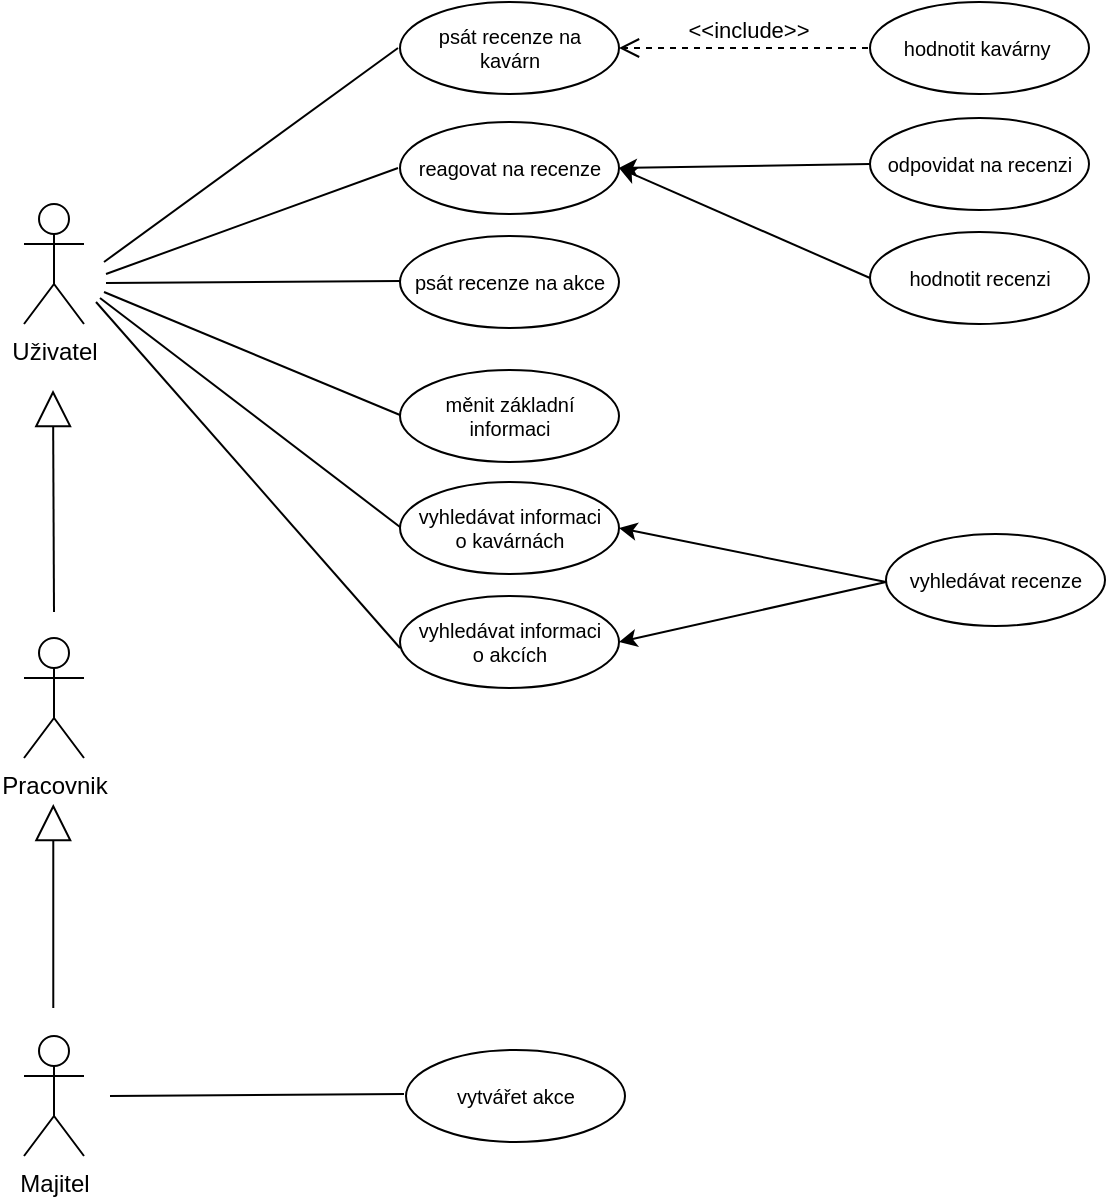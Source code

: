 <mxfile version="23.1.2" type="device">
  <diagram name="Page-1" id="13e1069c-82ec-6db2-03f1-153e76fe0fe0">
    <mxGraphModel dx="681" dy="457" grid="0" gridSize="10" guides="1" tooltips="1" connect="1" arrows="1" fold="1" page="1" pageScale="1" pageWidth="1100" pageHeight="850" background="none" math="0" shadow="0">
      <root>
        <mxCell id="0" />
        <mxCell id="1" parent="0" />
        <mxCell id="FtavBVc0JkkT6MMXHdZE-1" value="Uživatel" style="shape=umlActor;verticalLabelPosition=bottom;verticalAlign=top;html=1;outlineConnect=0;" parent="1" vertex="1">
          <mxGeometry x="84" y="136" width="30" height="60" as="geometry" />
        </mxCell>
        <mxCell id="FtavBVc0JkkT6MMXHdZE-2" value="Pracovnik" style="shape=umlActor;verticalLabelPosition=bottom;verticalAlign=top;html=1;outlineConnect=0;" parent="1" vertex="1">
          <mxGeometry x="84" y="353" width="30" height="60" as="geometry" />
        </mxCell>
        <mxCell id="FtavBVc0JkkT6MMXHdZE-3" value="Majitel" style="shape=umlActor;verticalLabelPosition=bottom;verticalAlign=top;html=1;outlineConnect=0;" parent="1" vertex="1">
          <mxGeometry x="84" y="552" width="30" height="60" as="geometry" />
        </mxCell>
        <mxCell id="FtavBVc0JkkT6MMXHdZE-4" value="" style="endArrow=block;endSize=16;endFill=0;html=1;rounded=0;" parent="1" edge="1">
          <mxGeometry width="160" relative="1" as="geometry">
            <mxPoint x="99" y="340" as="sourcePoint" />
            <mxPoint x="98.5" y="229" as="targetPoint" />
          </mxGeometry>
        </mxCell>
        <mxCell id="FtavBVc0JkkT6MMXHdZE-6" value="" style="endArrow=block;endSize=16;endFill=0;html=1;rounded=0;" parent="1" edge="1">
          <mxGeometry width="160" relative="1" as="geometry">
            <mxPoint x="98.64" y="538" as="sourcePoint" />
            <mxPoint x="98.64" y="436" as="targetPoint" />
            <Array as="points">
              <mxPoint x="98.64" y="498" />
              <mxPoint x="98.64" y="473" />
            </Array>
          </mxGeometry>
        </mxCell>
        <mxCell id="FtavBVc0JkkT6MMXHdZE-7" value="psát recenze na&lt;br style=&quot;font-size: 10px;&quot;&gt;kavárn" style="ellipse;whiteSpace=wrap;html=1;fontSize=10;" parent="1" vertex="1">
          <mxGeometry x="272" y="35" width="109.5" height="46" as="geometry" />
        </mxCell>
        <mxCell id="FtavBVc0JkkT6MMXHdZE-8" value="reagovat na recenze" style="ellipse;whiteSpace=wrap;html=1;fontSize=10;" parent="1" vertex="1">
          <mxGeometry x="272" y="95" width="109.5" height="46" as="geometry" />
        </mxCell>
        <mxCell id="FtavBVc0JkkT6MMXHdZE-9" value="psát recenze na akce" style="ellipse;whiteSpace=wrap;html=1;fontSize=10;" parent="1" vertex="1">
          <mxGeometry x="272" y="152" width="109.5" height="46" as="geometry" />
        </mxCell>
        <mxCell id="FtavBVc0JkkT6MMXHdZE-10" value="měnit základní&lt;br style=&quot;font-size: 10px;&quot;&gt;informaci" style="ellipse;whiteSpace=wrap;html=1;fontSize=10;" parent="1" vertex="1">
          <mxGeometry x="272" y="219" width="109.5" height="46" as="geometry" />
        </mxCell>
        <mxCell id="FtavBVc0JkkT6MMXHdZE-11" value="vyhledávat informaci&lt;br style=&quot;font-size: 10px;&quot;&gt;o kavárnách" style="ellipse;whiteSpace=wrap;html=1;fontSize=10;" parent="1" vertex="1">
          <mxGeometry x="272" y="275" width="109.5" height="46" as="geometry" />
        </mxCell>
        <mxCell id="FtavBVc0JkkT6MMXHdZE-12" value="vyhledávat informaci&lt;br style=&quot;font-size: 10px;&quot;&gt;o akcích" style="ellipse;whiteSpace=wrap;html=1;fontSize=10;" parent="1" vertex="1">
          <mxGeometry x="272" y="332" width="109.5" height="46" as="geometry" />
        </mxCell>
        <mxCell id="FtavBVc0JkkT6MMXHdZE-13" value="vytvářet akce" style="ellipse;whiteSpace=wrap;html=1;fontSize=10;" parent="1" vertex="1">
          <mxGeometry x="275" y="559" width="109.5" height="46" as="geometry" />
        </mxCell>
        <mxCell id="FtavBVc0JkkT6MMXHdZE-14" value="" style="endArrow=none;html=1;rounded=0;" parent="1" edge="1">
          <mxGeometry width="50" height="50" relative="1" as="geometry">
            <mxPoint x="127" y="582" as="sourcePoint" />
            <mxPoint x="274" y="581" as="targetPoint" />
          </mxGeometry>
        </mxCell>
        <mxCell id="FtavBVc0JkkT6MMXHdZE-15" value="" style="endArrow=none;html=1;rounded=0;" parent="1" edge="1">
          <mxGeometry width="50" height="50" relative="1" as="geometry">
            <mxPoint x="120" y="185" as="sourcePoint" />
            <mxPoint x="272" y="358" as="targetPoint" />
          </mxGeometry>
        </mxCell>
        <mxCell id="FtavBVc0JkkT6MMXHdZE-16" value="" style="endArrow=none;html=1;rounded=0;" parent="1" edge="1">
          <mxGeometry width="50" height="50" relative="1" as="geometry">
            <mxPoint x="125" y="175.5" as="sourcePoint" />
            <mxPoint x="272" y="174.5" as="targetPoint" />
          </mxGeometry>
        </mxCell>
        <mxCell id="FtavBVc0JkkT6MMXHdZE-17" value="" style="endArrow=none;html=1;rounded=0;" parent="1" edge="1">
          <mxGeometry width="50" height="50" relative="1" as="geometry">
            <mxPoint x="124" y="180" as="sourcePoint" />
            <mxPoint x="272" y="241.5" as="targetPoint" />
          </mxGeometry>
        </mxCell>
        <mxCell id="FtavBVc0JkkT6MMXHdZE-18" value="" style="endArrow=none;html=1;rounded=0;" parent="1" edge="1">
          <mxGeometry width="50" height="50" relative="1" as="geometry">
            <mxPoint x="122" y="183" as="sourcePoint" />
            <mxPoint x="272" y="297.5" as="targetPoint" />
          </mxGeometry>
        </mxCell>
        <mxCell id="FtavBVc0JkkT6MMXHdZE-19" value="" style="endArrow=none;html=1;rounded=0;" parent="1" edge="1">
          <mxGeometry width="50" height="50" relative="1" as="geometry">
            <mxPoint x="125" y="171" as="sourcePoint" />
            <mxPoint x="271" y="118" as="targetPoint" />
          </mxGeometry>
        </mxCell>
        <mxCell id="FtavBVc0JkkT6MMXHdZE-20" value="" style="endArrow=none;html=1;rounded=0;" parent="1" edge="1">
          <mxGeometry width="50" height="50" relative="1" as="geometry">
            <mxPoint x="124" y="165" as="sourcePoint" />
            <mxPoint x="271" y="58" as="targetPoint" />
          </mxGeometry>
        </mxCell>
        <mxCell id="FtavBVc0JkkT6MMXHdZE-21" value="hodnotit kavárny&amp;nbsp;" style="ellipse;whiteSpace=wrap;html=1;fontSize=10;" parent="1" vertex="1">
          <mxGeometry x="507" y="35" width="109.5" height="46" as="geometry" />
        </mxCell>
        <mxCell id="FtavBVc0JkkT6MMXHdZE-22" value="&amp;lt;&amp;lt;include&amp;gt;&amp;gt;" style="html=1;verticalAlign=bottom;endArrow=open;dashed=1;endSize=8;curved=0;rounded=0;entryX=1;entryY=0.5;entryDx=0;entryDy=0;" parent="1" target="FtavBVc0JkkT6MMXHdZE-7" edge="1">
          <mxGeometry x="-0.036" relative="1" as="geometry">
            <mxPoint x="506" y="58" as="sourcePoint" />
            <mxPoint x="396" y="96" as="targetPoint" />
            <mxPoint as="offset" />
          </mxGeometry>
        </mxCell>
        <mxCell id="FtavBVc0JkkT6MMXHdZE-23" value="odpovidat na recenzi" style="ellipse;whiteSpace=wrap;html=1;fontSize=10;" parent="1" vertex="1">
          <mxGeometry x="507" y="93" width="109.5" height="46" as="geometry" />
        </mxCell>
        <mxCell id="FtavBVc0JkkT6MMXHdZE-24" value="hodnotit recenzi" style="ellipse;whiteSpace=wrap;html=1;fontSize=10;" parent="1" vertex="1">
          <mxGeometry x="507" y="150" width="109.5" height="46" as="geometry" />
        </mxCell>
        <mxCell id="FtavBVc0JkkT6MMXHdZE-27" value="" style="endArrow=classic;html=1;rounded=0;entryX=1;entryY=0.5;entryDx=0;entryDy=0;exitX=0;exitY=0.5;exitDx=0;exitDy=0;" parent="1" source="FtavBVc0JkkT6MMXHdZE-23" target="FtavBVc0JkkT6MMXHdZE-8" edge="1">
          <mxGeometry width="50" height="50" relative="1" as="geometry">
            <mxPoint x="506" y="142" as="sourcePoint" />
            <mxPoint x="431" y="241" as="targetPoint" />
          </mxGeometry>
        </mxCell>
        <mxCell id="FtavBVc0JkkT6MMXHdZE-29" value="" style="endArrow=classic;html=1;rounded=0;entryX=1;entryY=0.5;entryDx=0;entryDy=0;exitX=0;exitY=0.5;exitDx=0;exitDy=0;" parent="1" source="FtavBVc0JkkT6MMXHdZE-24" target="FtavBVc0JkkT6MMXHdZE-8" edge="1">
          <mxGeometry width="50" height="50" relative="1" as="geometry">
            <mxPoint x="513" y="169" as="sourcePoint" />
            <mxPoint x="392" y="128" as="targetPoint" />
          </mxGeometry>
        </mxCell>
        <mxCell id="FtavBVc0JkkT6MMXHdZE-30" value="vyhledávat recenze" style="ellipse;whiteSpace=wrap;html=1;fontSize=10;" parent="1" vertex="1">
          <mxGeometry x="515" y="301" width="109.5" height="46" as="geometry" />
        </mxCell>
        <mxCell id="FtavBVc0JkkT6MMXHdZE-31" value="" style="endArrow=classic;html=1;rounded=0;entryX=1;entryY=0.5;entryDx=0;entryDy=0;" parent="1" target="FtavBVc0JkkT6MMXHdZE-11" edge="1">
          <mxGeometry width="50" height="50" relative="1" as="geometry">
            <mxPoint x="515" y="325" as="sourcePoint" />
            <mxPoint x="391" y="301" as="targetPoint" />
          </mxGeometry>
        </mxCell>
        <mxCell id="FtavBVc0JkkT6MMXHdZE-32" value="" style="endArrow=classic;html=1;rounded=0;entryX=1;entryY=0.5;entryDx=0;entryDy=0;" parent="1" target="FtavBVc0JkkT6MMXHdZE-12" edge="1">
          <mxGeometry width="50" height="50" relative="1" as="geometry">
            <mxPoint x="515" y="325" as="sourcePoint" />
            <mxPoint x="391" y="301" as="targetPoint" />
          </mxGeometry>
        </mxCell>
      </root>
    </mxGraphModel>
  </diagram>
</mxfile>
